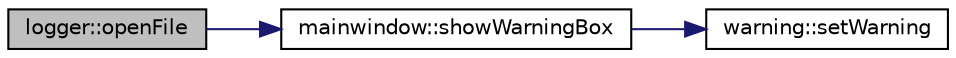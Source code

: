 digraph "logger::openFile"
{
  edge [fontname="Helvetica",fontsize="10",labelfontname="Helvetica",labelfontsize="10"];
  node [fontname="Helvetica",fontsize="10",shape=record];
  rankdir="LR";
  Node22 [label="logger::openFile",height=0.2,width=0.4,color="black", fillcolor="grey75", style="filled", fontcolor="black"];
  Node22 -> Node23 [color="midnightblue",fontsize="10",style="solid",fontname="Helvetica"];
  Node23 [label="mainwindow::showWarningBox",height=0.2,width=0.4,color="black", fillcolor="white", style="filled",URL="$classmainwindow.html#a8841948aafd1e4c30d46e60ef2dbb4d6"];
  Node23 -> Node24 [color="midnightblue",fontsize="10",style="solid",fontname="Helvetica"];
  Node24 [label="warning::setWarning",height=0.2,width=0.4,color="black", fillcolor="white", style="filled",URL="$classwarning.html#a81dadd00d0568986c68b9a21793441ab"];
}
